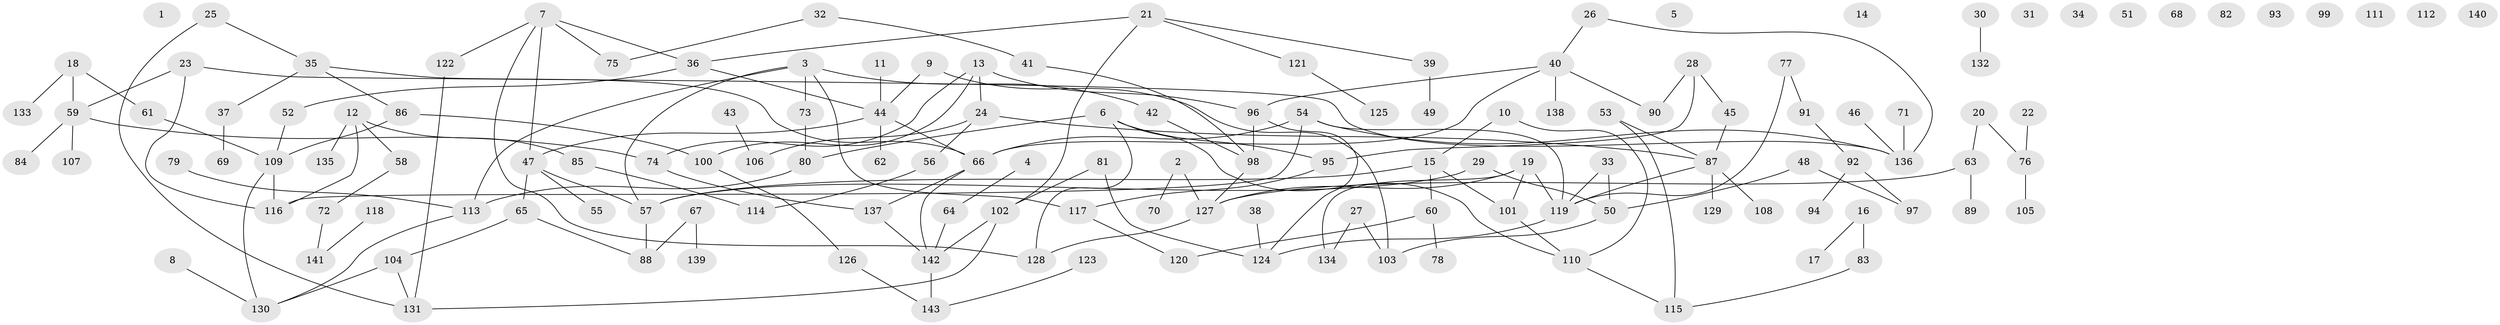 // coarse degree distribution, {0: 0.3333333333333333, 1: 0.35714285714285715, 4: 0.11904761904761904, 3: 0.07142857142857142, 10: 0.047619047619047616, 7: 0.047619047619047616, 2: 0.023809523809523808}
// Generated by graph-tools (version 1.1) at 2025/42/03/04/25 21:42:18]
// undirected, 143 vertices, 168 edges
graph export_dot {
graph [start="1"]
  node [color=gray90,style=filled];
  1;
  2;
  3;
  4;
  5;
  6;
  7;
  8;
  9;
  10;
  11;
  12;
  13;
  14;
  15;
  16;
  17;
  18;
  19;
  20;
  21;
  22;
  23;
  24;
  25;
  26;
  27;
  28;
  29;
  30;
  31;
  32;
  33;
  34;
  35;
  36;
  37;
  38;
  39;
  40;
  41;
  42;
  43;
  44;
  45;
  46;
  47;
  48;
  49;
  50;
  51;
  52;
  53;
  54;
  55;
  56;
  57;
  58;
  59;
  60;
  61;
  62;
  63;
  64;
  65;
  66;
  67;
  68;
  69;
  70;
  71;
  72;
  73;
  74;
  75;
  76;
  77;
  78;
  79;
  80;
  81;
  82;
  83;
  84;
  85;
  86;
  87;
  88;
  89;
  90;
  91;
  92;
  93;
  94;
  95;
  96;
  97;
  98;
  99;
  100;
  101;
  102;
  103;
  104;
  105;
  106;
  107;
  108;
  109;
  110;
  111;
  112;
  113;
  114;
  115;
  116;
  117;
  118;
  119;
  120;
  121;
  122;
  123;
  124;
  125;
  126;
  127;
  128;
  129;
  130;
  131;
  132;
  133;
  134;
  135;
  136;
  137;
  138;
  139;
  140;
  141;
  142;
  143;
  2 -- 70;
  2 -- 127;
  3 -- 42;
  3 -- 57;
  3 -- 73;
  3 -- 113;
  3 -- 117;
  4 -- 64;
  6 -- 80;
  6 -- 95;
  6 -- 110;
  6 -- 128;
  7 -- 36;
  7 -- 47;
  7 -- 75;
  7 -- 122;
  7 -- 128;
  8 -- 130;
  9 -- 44;
  9 -- 103;
  10 -- 15;
  10 -- 110;
  11 -- 44;
  12 -- 58;
  12 -- 85;
  12 -- 116;
  12 -- 135;
  13 -- 24;
  13 -- 74;
  13 -- 96;
  13 -- 100;
  15 -- 57;
  15 -- 60;
  15 -- 101;
  16 -- 17;
  16 -- 83;
  18 -- 59;
  18 -- 61;
  18 -- 133;
  19 -- 101;
  19 -- 119;
  19 -- 127;
  19 -- 134;
  20 -- 63;
  20 -- 76;
  21 -- 36;
  21 -- 39;
  21 -- 102;
  21 -- 121;
  22 -- 76;
  23 -- 59;
  23 -- 116;
  23 -- 136;
  24 -- 56;
  24 -- 87;
  24 -- 106;
  25 -- 35;
  25 -- 131;
  26 -- 40;
  26 -- 136;
  27 -- 103;
  27 -- 134;
  28 -- 45;
  28 -- 90;
  28 -- 95;
  29 -- 50;
  29 -- 57;
  30 -- 132;
  32 -- 41;
  32 -- 75;
  33 -- 50;
  33 -- 119;
  35 -- 37;
  35 -- 66;
  35 -- 86;
  36 -- 44;
  36 -- 52;
  37 -- 69;
  38 -- 124;
  39 -- 49;
  40 -- 66;
  40 -- 90;
  40 -- 96;
  40 -- 138;
  41 -- 98;
  42 -- 98;
  43 -- 106;
  44 -- 47;
  44 -- 62;
  44 -- 66;
  45 -- 87;
  46 -- 136;
  47 -- 55;
  47 -- 57;
  47 -- 65;
  48 -- 50;
  48 -- 97;
  50 -- 103;
  52 -- 109;
  53 -- 87;
  53 -- 115;
  54 -- 66;
  54 -- 116;
  54 -- 119;
  54 -- 136;
  56 -- 114;
  57 -- 88;
  58 -- 72;
  59 -- 74;
  59 -- 84;
  59 -- 107;
  60 -- 78;
  60 -- 120;
  61 -- 109;
  63 -- 89;
  63 -- 127;
  64 -- 142;
  65 -- 88;
  65 -- 104;
  66 -- 137;
  66 -- 142;
  67 -- 88;
  67 -- 139;
  71 -- 136;
  72 -- 141;
  73 -- 80;
  74 -- 137;
  76 -- 105;
  77 -- 91;
  77 -- 119;
  79 -- 113;
  80 -- 113;
  81 -- 102;
  81 -- 124;
  83 -- 115;
  85 -- 114;
  86 -- 100;
  86 -- 109;
  87 -- 108;
  87 -- 119;
  87 -- 129;
  91 -- 92;
  92 -- 94;
  92 -- 97;
  95 -- 117;
  96 -- 98;
  96 -- 124;
  98 -- 127;
  100 -- 126;
  101 -- 110;
  102 -- 131;
  102 -- 142;
  104 -- 130;
  104 -- 131;
  109 -- 116;
  109 -- 130;
  110 -- 115;
  113 -- 130;
  117 -- 120;
  118 -- 141;
  119 -- 124;
  121 -- 125;
  122 -- 131;
  123 -- 143;
  126 -- 143;
  127 -- 128;
  137 -- 142;
  142 -- 143;
}
